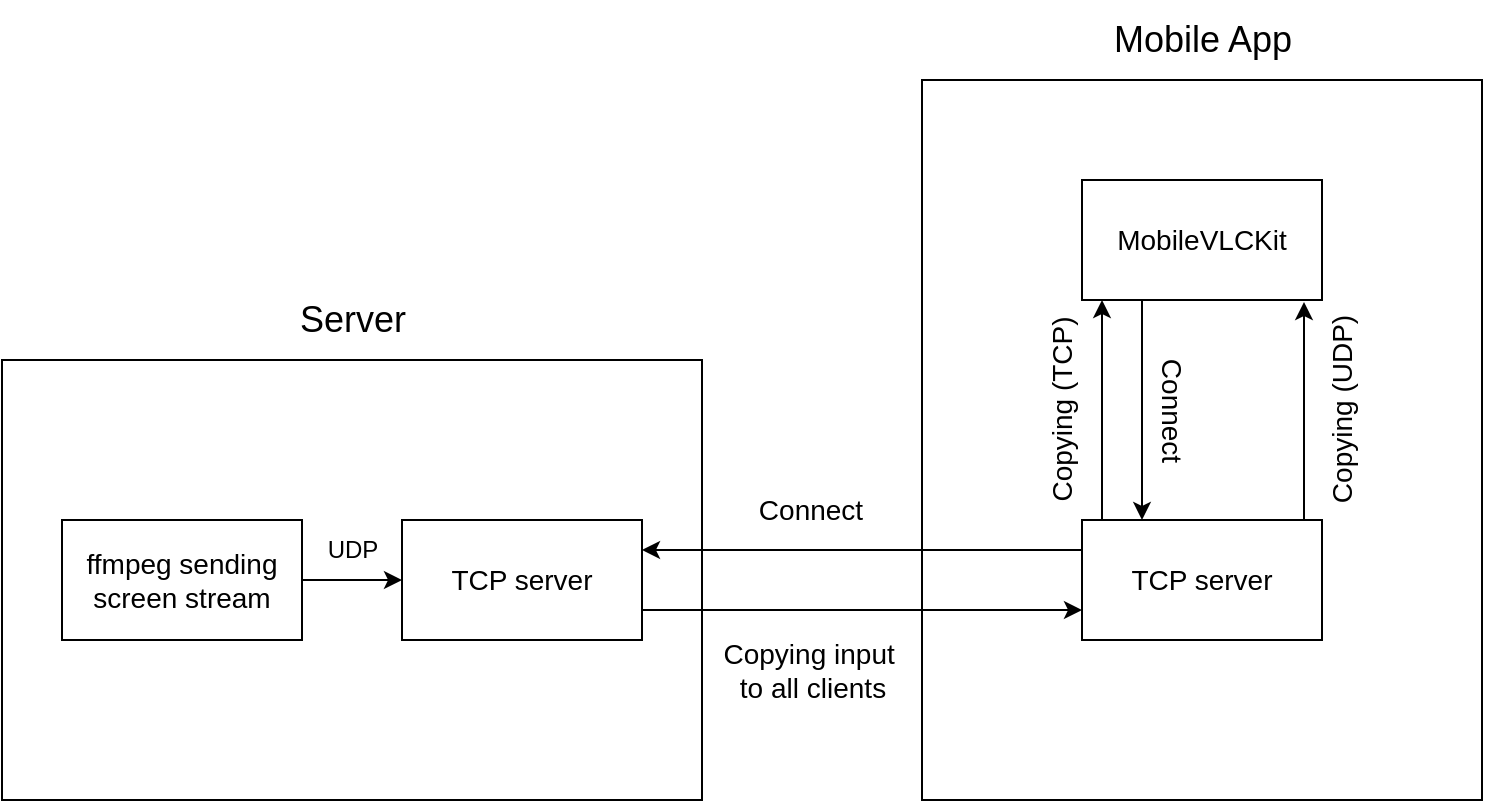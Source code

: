 <mxfile version="24.7.8">
  <diagram name="Page-1" id="ekgK7g_mn-YcHqoveXig">
    <mxGraphModel dx="1231" dy="838" grid="1" gridSize="10" guides="1" tooltips="1" connect="1" arrows="1" fold="1" page="1" pageScale="1" pageWidth="827" pageHeight="1169" math="0" shadow="0">
      <root>
        <mxCell id="0" />
        <mxCell id="1" parent="0" />
        <mxCell id="VKUtFCcCT0yonZ3DR5Rf-20" value="" style="rounded=0;whiteSpace=wrap;html=1;" vertex="1" parent="1">
          <mxGeometry x="10" y="250" width="350" height="220" as="geometry" />
        </mxCell>
        <mxCell id="VKUtFCcCT0yonZ3DR5Rf-13" value="" style="rounded=0;whiteSpace=wrap;html=1;" vertex="1" parent="1">
          <mxGeometry x="470" y="110" width="280" height="360" as="geometry" />
        </mxCell>
        <mxCell id="VKUtFCcCT0yonZ3DR5Rf-15" style="edgeStyle=orthogonalEdgeStyle;rounded=0;orthogonalLoop=1;jettySize=auto;html=1;entryX=0;entryY=0.5;entryDx=0;entryDy=0;" edge="1" parent="1" source="VKUtFCcCT0yonZ3DR5Rf-1" target="VKUtFCcCT0yonZ3DR5Rf-2">
          <mxGeometry relative="1" as="geometry" />
        </mxCell>
        <mxCell id="VKUtFCcCT0yonZ3DR5Rf-1" value="&lt;font style=&quot;font-size: 14px;&quot;&gt;ffmpeg sending&lt;/font&gt;&lt;div style=&quot;font-size: 14px;&quot;&gt;&lt;font style=&quot;font-size: 14px;&quot;&gt;screen stream&lt;/font&gt;&lt;/div&gt;" style="rounded=0;whiteSpace=wrap;html=1;" vertex="1" parent="1">
          <mxGeometry x="40" y="330" width="120" height="60" as="geometry" />
        </mxCell>
        <mxCell id="VKUtFCcCT0yonZ3DR5Rf-18" style="edgeStyle=orthogonalEdgeStyle;rounded=0;orthogonalLoop=1;jettySize=auto;html=1;entryX=0;entryY=0.75;entryDx=0;entryDy=0;" edge="1" parent="1" source="VKUtFCcCT0yonZ3DR5Rf-2" target="VKUtFCcCT0yonZ3DR5Rf-3">
          <mxGeometry relative="1" as="geometry">
            <Array as="points">
              <mxPoint x="380" y="375" />
              <mxPoint x="380" y="375" />
            </Array>
          </mxGeometry>
        </mxCell>
        <mxCell id="VKUtFCcCT0yonZ3DR5Rf-2" value="&lt;font style=&quot;font-size: 14px;&quot;&gt;TCP server&lt;/font&gt;" style="rounded=0;whiteSpace=wrap;html=1;" vertex="1" parent="1">
          <mxGeometry x="210" y="330" width="120" height="60" as="geometry" />
        </mxCell>
        <mxCell id="VKUtFCcCT0yonZ3DR5Rf-10" style="edgeStyle=orthogonalEdgeStyle;rounded=0;orthogonalLoop=1;jettySize=auto;html=1;entryX=0.925;entryY=1.017;entryDx=0;entryDy=0;exitX=0.917;exitY=0.017;exitDx=0;exitDy=0;entryPerimeter=0;exitPerimeter=0;" edge="1" parent="1" source="VKUtFCcCT0yonZ3DR5Rf-3" target="VKUtFCcCT0yonZ3DR5Rf-4">
          <mxGeometry relative="1" as="geometry">
            <Array as="points">
              <mxPoint x="660" y="330" />
            </Array>
          </mxGeometry>
        </mxCell>
        <mxCell id="VKUtFCcCT0yonZ3DR5Rf-17" style="edgeStyle=orthogonalEdgeStyle;rounded=0;orthogonalLoop=1;jettySize=auto;html=1;entryX=1;entryY=0.25;entryDx=0;entryDy=0;" edge="1" parent="1" source="VKUtFCcCT0yonZ3DR5Rf-3" target="VKUtFCcCT0yonZ3DR5Rf-2">
          <mxGeometry relative="1" as="geometry">
            <Array as="points">
              <mxPoint x="470" y="345" />
              <mxPoint x="470" y="345" />
            </Array>
          </mxGeometry>
        </mxCell>
        <mxCell id="VKUtFCcCT0yonZ3DR5Rf-3" value="&lt;font style=&quot;font-size: 14px;&quot;&gt;TCP server&lt;/font&gt;" style="rounded=0;whiteSpace=wrap;html=1;" vertex="1" parent="1">
          <mxGeometry x="550" y="330" width="120" height="60" as="geometry" />
        </mxCell>
        <mxCell id="VKUtFCcCT0yonZ3DR5Rf-11" style="edgeStyle=orthogonalEdgeStyle;rounded=0;orthogonalLoop=1;jettySize=auto;html=1;entryX=0.25;entryY=0;entryDx=0;entryDy=0;" edge="1" parent="1" source="VKUtFCcCT0yonZ3DR5Rf-4" target="VKUtFCcCT0yonZ3DR5Rf-3">
          <mxGeometry relative="1" as="geometry">
            <mxPoint x="590" y="330" as="targetPoint" />
            <Array as="points">
              <mxPoint x="580" y="250" />
              <mxPoint x="580" y="250" />
            </Array>
          </mxGeometry>
        </mxCell>
        <mxCell id="VKUtFCcCT0yonZ3DR5Rf-4" value="&lt;font style=&quot;font-size: 14px;&quot;&gt;MobileVLCKit&lt;/font&gt;" style="rounded=0;whiteSpace=wrap;html=1;" vertex="1" parent="1">
          <mxGeometry x="550" y="160" width="120" height="60" as="geometry" />
        </mxCell>
        <mxCell id="VKUtFCcCT0yonZ3DR5Rf-12" style="edgeStyle=orthogonalEdgeStyle;rounded=0;orthogonalLoop=1;jettySize=auto;html=1;entryX=0.75;entryY=1;entryDx=0;entryDy=0;" edge="1" parent="1">
          <mxGeometry relative="1" as="geometry">
            <mxPoint x="560" y="330" as="sourcePoint" />
            <mxPoint x="560" y="220" as="targetPoint" />
            <Array as="points">
              <mxPoint x="560" y="280" />
              <mxPoint x="560" y="280" />
            </Array>
          </mxGeometry>
        </mxCell>
        <mxCell id="VKUtFCcCT0yonZ3DR5Rf-14" value="&lt;font style=&quot;font-size: 18px;&quot;&gt;Mobile App&lt;/font&gt;" style="text;html=1;align=center;verticalAlign=middle;resizable=0;points=[];autosize=1;strokeColor=none;fillColor=none;" vertex="1" parent="1">
          <mxGeometry x="555" y="70" width="110" height="40" as="geometry" />
        </mxCell>
        <mxCell id="VKUtFCcCT0yonZ3DR5Rf-16" value="UDP" style="text;html=1;align=center;verticalAlign=middle;resizable=0;points=[];autosize=1;strokeColor=none;fillColor=none;" vertex="1" parent="1">
          <mxGeometry x="160" y="330" width="50" height="30" as="geometry" />
        </mxCell>
        <mxCell id="VKUtFCcCT0yonZ3DR5Rf-19" value="&lt;font style=&quot;font-size: 14px;&quot;&gt;Connect&lt;/font&gt;" style="text;html=1;align=center;verticalAlign=middle;resizable=0;points=[];autosize=1;strokeColor=none;fillColor=none;" vertex="1" parent="1">
          <mxGeometry x="374" y="310" width="80" height="30" as="geometry" />
        </mxCell>
        <mxCell id="VKUtFCcCT0yonZ3DR5Rf-21" value="&lt;font style=&quot;font-size: 14px;&quot;&gt;Copying input&amp;nbsp;&lt;br&gt;to all clients&lt;/font&gt;" style="text;html=1;align=center;verticalAlign=middle;resizable=0;points=[];autosize=1;strokeColor=none;fillColor=none;" vertex="1" parent="1">
          <mxGeometry x="360" y="380" width="110" height="50" as="geometry" />
        </mxCell>
        <mxCell id="VKUtFCcCT0yonZ3DR5Rf-22" value="&lt;font style=&quot;font-size: 18px;&quot;&gt;Server&lt;/font&gt;" style="text;html=1;align=center;verticalAlign=middle;resizable=0;points=[];autosize=1;strokeColor=none;fillColor=none;" vertex="1" parent="1">
          <mxGeometry x="145" y="210" width="80" height="40" as="geometry" />
        </mxCell>
        <mxCell id="VKUtFCcCT0yonZ3DR5Rf-23" value="&lt;font style=&quot;font-size: 14px;&quot;&gt;Connect&lt;/font&gt;" style="text;html=1;align=center;verticalAlign=middle;resizable=0;points=[];autosize=1;strokeColor=none;fillColor=none;rotation=90;" vertex="1" parent="1">
          <mxGeometry x="555" y="260" width="80" height="30" as="geometry" />
        </mxCell>
        <mxCell id="VKUtFCcCT0yonZ3DR5Rf-24" value="&lt;font style=&quot;font-size: 14px;&quot;&gt;Copying (TCP)&lt;/font&gt;" style="text;html=1;align=center;verticalAlign=middle;resizable=0;points=[];autosize=1;strokeColor=none;fillColor=none;rotation=-90;" vertex="1" parent="1">
          <mxGeometry x="480" y="260" width="120" height="30" as="geometry" />
        </mxCell>
        <mxCell id="VKUtFCcCT0yonZ3DR5Rf-25" value="&lt;font style=&quot;font-size: 14px;&quot;&gt;Copying (UDP)&lt;/font&gt;" style="text;html=1;align=center;verticalAlign=middle;resizable=0;points=[];autosize=1;strokeColor=none;fillColor=none;rotation=-90;" vertex="1" parent="1">
          <mxGeometry x="620" y="260" width="120" height="30" as="geometry" />
        </mxCell>
      </root>
    </mxGraphModel>
  </diagram>
</mxfile>
